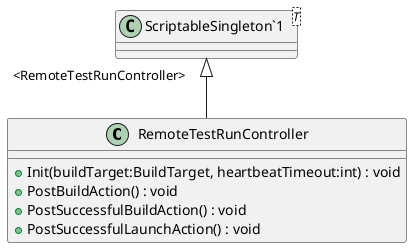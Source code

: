 @startuml
class RemoteTestRunController {
    + Init(buildTarget:BuildTarget, heartbeatTimeout:int) : void
    + PostBuildAction() : void
    + PostSuccessfulBuildAction() : void
    + PostSuccessfulLaunchAction() : void
}
class "ScriptableSingleton`1"<T> {
}
"ScriptableSingleton`1" "<RemoteTestRunController>" <|-- RemoteTestRunController
@enduml
